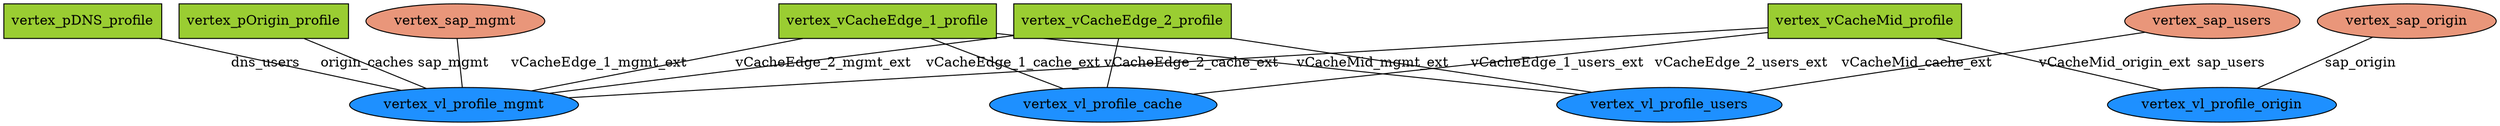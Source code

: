 strict graph G {
  splines=false;
  overlap=false;
  mindist=2.0;
  -1300941685 [ label="vertex_vCacheMid_profile" shape="box" style="filled" fillcolor="yellowgreen" ];
  -160174304 [ label="vertex_vCacheEdge_1_profile" shape="box" style="filled" fillcolor="yellowgreen" ];
  -1967628767 [ label="vertex_vCacheEdge_2_profile" shape="box" style="filled" fillcolor="yellowgreen" ];
  924974270 [ label="vertex_pDNS_profile" shape="box" style="filled" fillcolor="yellowgreen" ];
  249618821 [ label="vertex_pOrigin_profile" shape="box" style="filled" fillcolor="yellowgreen" ];
  -472539163 [ label="vertex_vl_profile_mgmt" shape="oval" style="filled" fillcolor="dodgerblue" ];
  -1756074140 [ label="vertex_vl_profile_users" shape="oval" style="filled" fillcolor="dodgerblue" ];
  -1773236002 [ label="vertex_vl_profile_cache" shape="oval" style="filled" fillcolor="dodgerblue" ];
  1223686474 [ label="vertex_vl_profile_origin" shape="oval" style="filled" fillcolor="dodgerblue" ];
  -92778695 [ label="vertex_sap_mgmt" shape="oval" style="filled" fillcolor="darksalmon" ];
  1426565776 [ label="vertex_sap_users" shape="oval" style="filled" fillcolor="darksalmon" ];
  1101276062 [ label="vertex_sap_origin" shape="oval" style="filled" fillcolor="darksalmon" ];
  -1300941685 -- -472539163 [ label="vCacheMid_mgmt_ext" ];
  -1300941685 -- -1773236002 [ label="vCacheMid_cache_ext" ];
  -1300941685 -- 1223686474 [ label="vCacheMid_origin_ext" ];
  -160174304 -- -472539163 [ label="vCacheEdge_1_mgmt_ext" ];
  -160174304 -- -1773236002 [ label="vCacheEdge_1_cache_ext" ];
  -160174304 -- -1756074140 [ label="vCacheEdge_1_users_ext" ];
  -1967628767 -- -472539163 [ label="vCacheEdge_2_mgmt_ext" ];
  -1967628767 -- -1773236002 [ label="vCacheEdge_2_cache_ext" ];
  -1967628767 -- -1756074140 [ label="vCacheEdge_2_users_ext" ];
  924974270 -- -472539163 [ label="dns_users" ];
  249618821 -- -472539163 [ label="origin_caches" ];
  -92778695 -- -472539163 [ label="sap_mgmt" ];
  1426565776 -- -1756074140 [ label="sap_users" ];
  1101276062 -- 1223686474 [ label="sap_origin" ];
}
